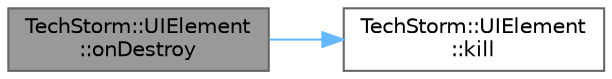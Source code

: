 digraph "TechStorm::UIElement::onDestroy"
{
 // LATEX_PDF_SIZE
  bgcolor="transparent";
  edge [fontname=Helvetica,fontsize=10,labelfontname=Helvetica,labelfontsize=10];
  node [fontname=Helvetica,fontsize=10,shape=box,height=0.2,width=0.4];
  rankdir="LR";
  Node1 [id="Node000001",label="TechStorm::UIElement\l::onDestroy",height=0.2,width=0.4,color="gray40", fillcolor="grey60", style="filled", fontcolor="black",tooltip=" "];
  Node1 -> Node2 [id="edge1_Node000001_Node000002",color="steelblue1",style="solid",tooltip=" "];
  Node2 [id="Node000002",label="TechStorm::UIElement\l::kill",height=0.2,width=0.4,color="grey40", fillcolor="white", style="filled",URL="$class_tech_storm_1_1_u_i_element.html#a78ecc468cffb6daa118d2ac2d9d3400a",tooltip=" "];
}
